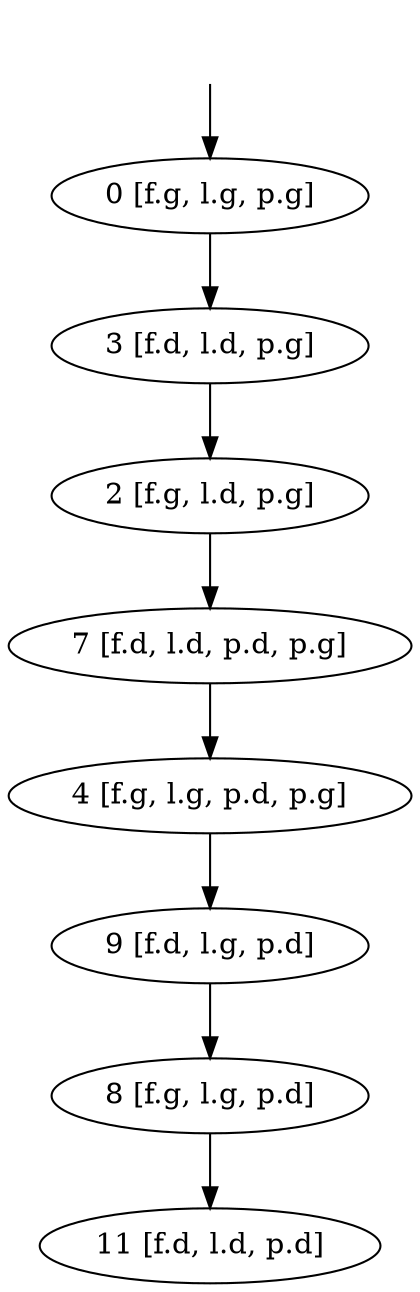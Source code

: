 digraph system {
_0[label="", shape=none ];
_0->0;
7 [label= "7 [f.d, l.d, p.d, p.g]"];
11 [label= "11 [f.d, l.d, p.d]"];
3 [label= "3 [f.d, l.d, p.g]"];
9 [label= "9 [f.d, l.g, p.d]"];
2 [label= "2 [f.g, l.d, p.g]"];
4 [label= "4 [f.g, l.g, p.d, p.g]"];
8 [label= "8 [f.g, l.g, p.d]"];
0 [label= "0 [f.g, l.g, p.g]"];
3->2 [label= ""];
7->4 [label= ""];
9->8 [label= ""];
2->7 [label= ""];
8->11 [label= ""];
0->3 [label= ""];
4->9 [label= ""];
}
